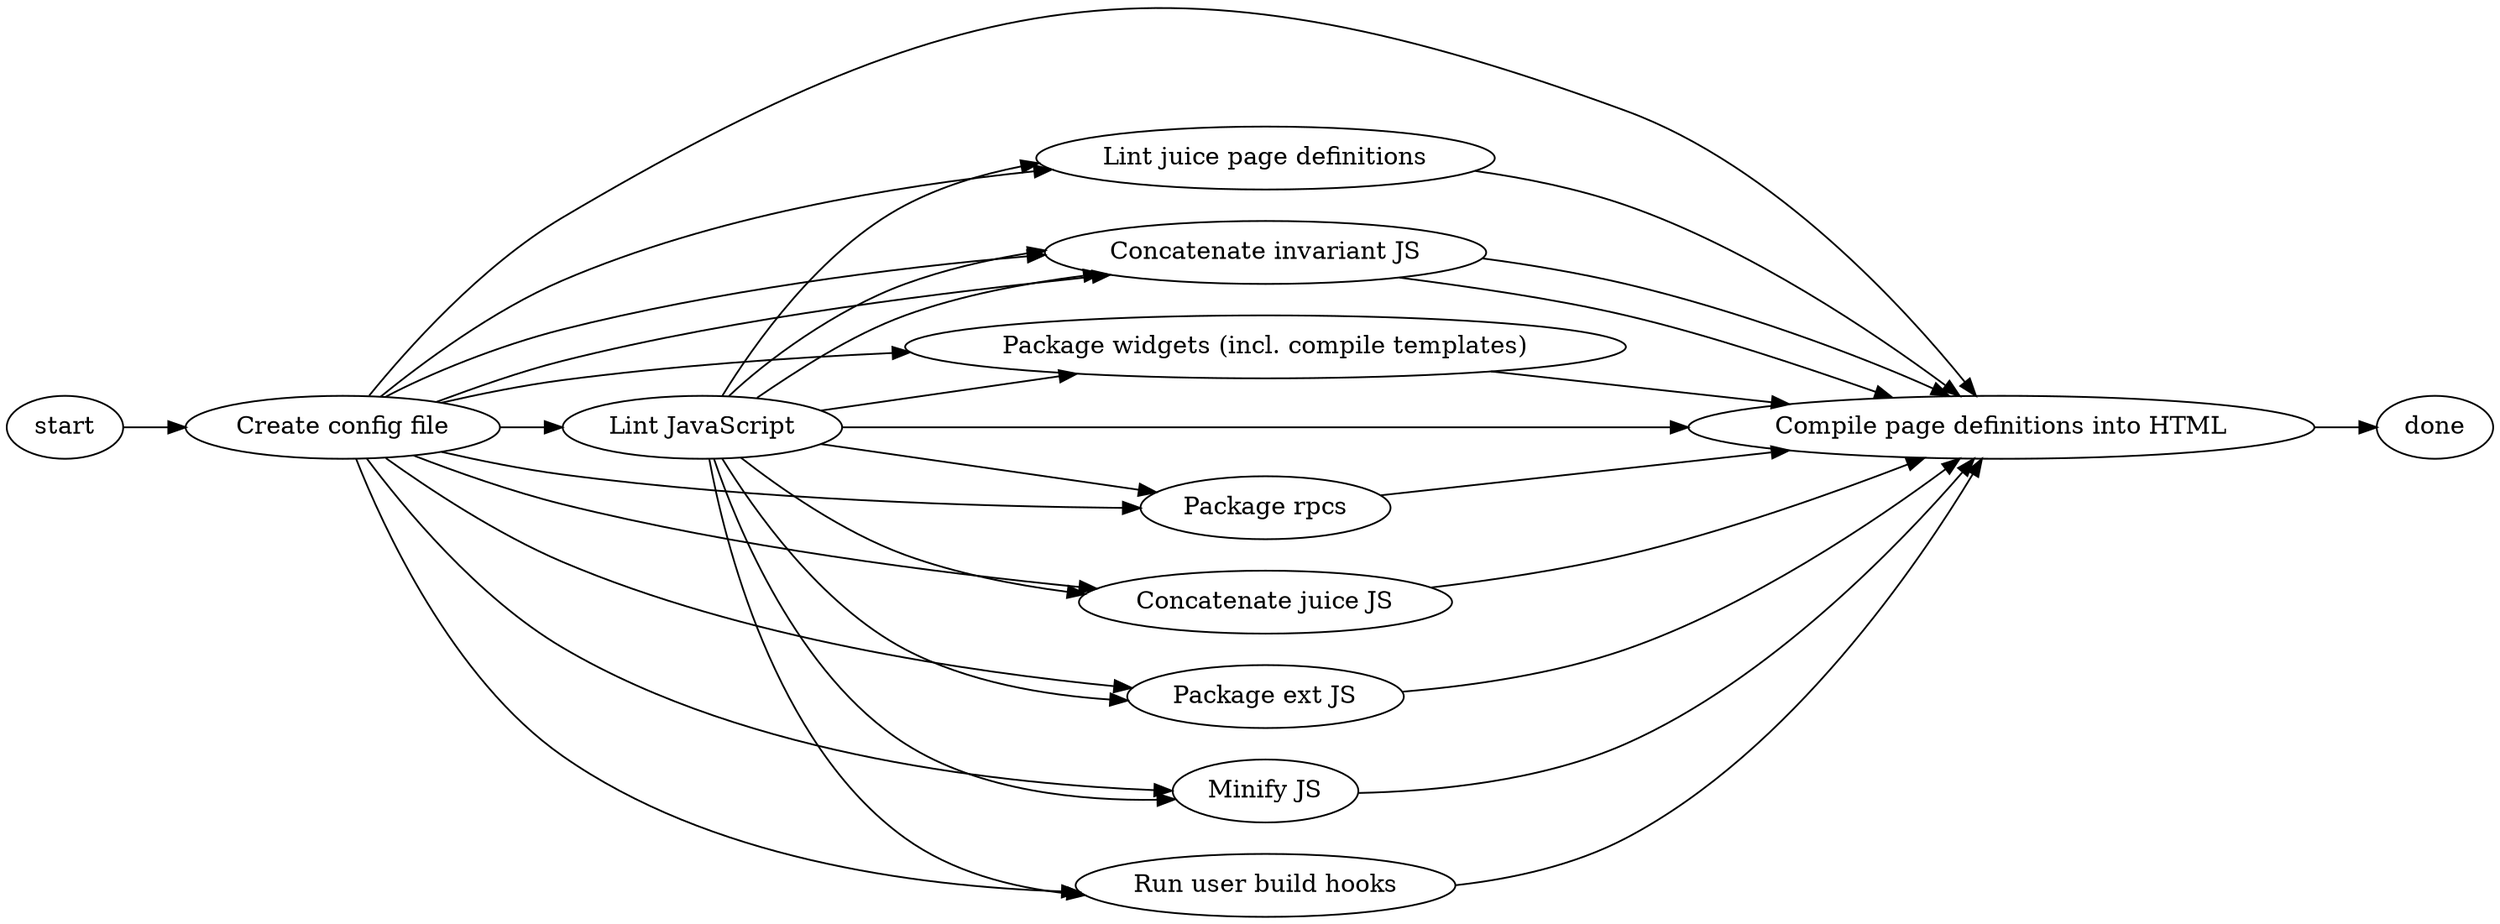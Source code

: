 // dot -Tps -O build_process.dot

digraph build_process
{
    center=true;
    rankdir=LR;

config                 [label="Create config file"];
lint_js                [label="Lint JavaScript"]
lint_pages             [label="Lint juice page definitions"]
concatenate_base       [label="Concatenate invariant JS"];
package_widgets        [label="Package widgets (incl. compile templates)"]
package_rpcs           [label="Package rpcs"]
juice                  [label="Concatenate juice JS"];
package_ext            [label="Package ext JS"];
minify                 [label="Minify JS"];
pages                  [label="Compile page definitions into HTML"];
proj_special           [label="Run user build hooks"];
start                  [label="start"];
done                   [label="done"];


start  -> config;
config -> lint_js;


config -> lint_pages;
config -> concatenate_base;
config -> package_widgets;
config -> package_rpcs;
config -> juice;
config -> package_ext;
config -> minify;
config -> pages;
config -> concatenate_base;
config -> proj_special;

lint_js -> lint_pages;
lint_js -> concatenate_base;
lint_js -> package_widgets;
lint_js -> package_rpcs;
lint_js -> juice;
lint_js -> package_ext;
lint_js -> minify;
lint_js -> pages;
lint_js -> concatenate_base;
lint_js -> proj_special;

lint_pages -> pages;
concatenate_base -> pages;
package_widgets -> pages;
package_rpcs -> pages;
juice -> pages;
package_ext -> pages;
minify -> pages;
concatenate_base -> pages;
proj_special -> pages;

pages->done;

}
